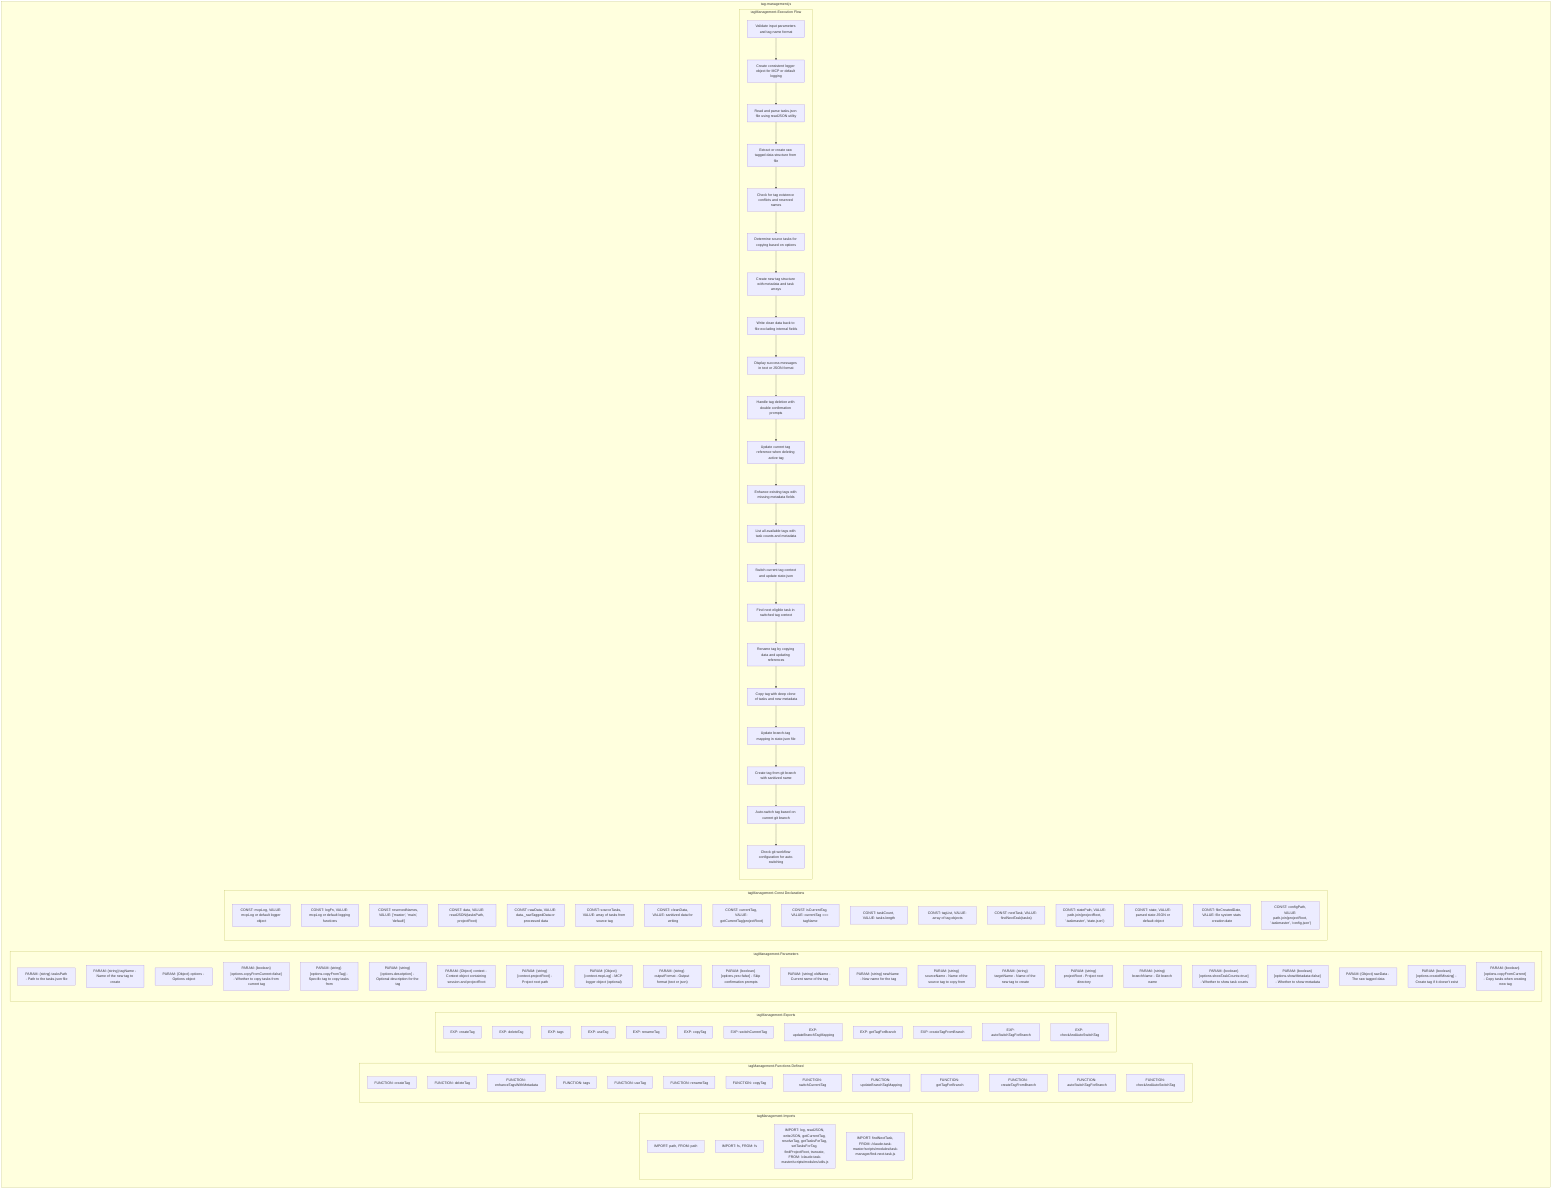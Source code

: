 flowchart TB
    subgraph tagManagement-Imports["tagManagement-Imports"]
        I1["IMPORT: path, FROM: path"]
        I2["IMPORT: fs, FROM: fs"]
        I7["IMPORT: log, readJSON, writeJSON, getCurrentTag, resolveTag, getTasksForTag, setTasksForTag, findProjectRoot, truncate, FROM: /claude-task-master/scripts/modules/utils.js"]
        I9["IMPORT: findNextTask, FROM: /claude-task-master/scripts/modules/task-manager/find-next-task.js"]
    end
    subgraph tagManagement-FunctionsDefined["tagManagement-Functions Defined"]
        FU1["FUNCTION: createTag"]
        FU2["FUNCTION: deleteTag"]
        FU3["FUNCTION: enhanceTagsWithMetadata"]
        FU4["FUNCTION: tags"]
        FU5["FUNCTION: useTag"]
        FU6["FUNCTION: renameTag"]
        FU7["FUNCTION: copyTag"]
        FU8["FUNCTION: switchCurrentTag"]
        FU9["FUNCTION: updateBranchTagMapping"]
        FU10["FUNCTION: getTagForBranch"]
        FU11["FUNCTION: createTagFromBranch"]
        FU12["FUNCTION: autoSwitchTagForBranch"]
        FU13["FUNCTION: checkAndAutoSwitchTag"]
    end
    subgraph tagManagement-Exports["tagManagement-Exports"]
        E1["EXP: createTag"]
        E2["EXP: deleteTag"]
        E3["EXP: tags"]
        E4["EXP: useTag"]
        E5["EXP: renameTag"]
        E6["EXP: copyTag"]
        E7["EXP: switchCurrentTag"]
        E8["EXP: updateBranchTagMapping"]
        E9["EXP: getTagForBranch"]
        E10["EXP: createTagFromBranch"]
        E11["EXP: autoSwitchTagForBranch"]
        E12["EXP: checkAndAutoSwitchTag"]
    end
    subgraph tagManagement-Parameters["tagManagement-Parameters"]
        P1["PARAM: {string} tasksPath - Path to the tasks.json file"]
        P2["PARAM: {string} tagName - Name of the new tag to create"]
        P3["PARAM: {Object} options - Options object"]
        P4["PARAM: {boolean} [options.copyFromCurrent=false] - Whether to copy tasks from current tag"]
        P5["PARAM: {string} [options.copyFromTag] - Specific tag to copy tasks from"]
        P6["PARAM: {string} [options.description] - Optional description for the tag"]
        P7["PARAM: {Object} context - Context object containing session and projectRoot"]
        P8["PARAM: {string} [context.projectRoot] - Project root path"]
        P9["PARAM: {Object} [context.mcpLog] - MCP logger object (optional)"]
        P10["PARAM: {string} outputFormat - Output format (text or json)"]
        P11["PARAM: {boolean} [options.yes=false] - Skip confirmation prompts"]
        P12["PARAM: {string} oldName - Current name of the tag"]
        P13["PARAM: {string} newName - New name for the tag"]
        P14["PARAM: {string} sourceName - Name of the source tag to copy from"]
        P15["PARAM: {string} targetName - Name of the new tag to create"]
        P16["PARAM: {string} projectRoot - Project root directory"]
        P17["PARAM: {string} branchName - Git branch name"]
        P18["PARAM: {boolean} [options.showTaskCounts=true] - Whether to show task counts"]
        P19["PARAM: {boolean} [options.showMetadata=false] - Whether to show metadata"]
        P20["PARAM: {Object} rawData - The raw tagged data"]
        P21["PARAM: {boolean} [options.createIfMissing] - Create tag if it doesn't exist"]
        P22["PARAM: {boolean} [options.copyFromCurrent] - Copy tasks when creating new tag"]
    end
    subgraph tagManagement-Constants["tagManagement-Const Declarations"]
        C1["CONST: mcpLog, VALUE: mcpLog or default logger object"]
        C2["CONST: logFn, VALUE: mcpLog or default logging functions"]
        C3["CONST: reservedNames, VALUE: ['master', 'main', 'default']"]
        C4["CONST: data, VALUE: readJSON(tasksPath, projectRoot)"]
        C5["CONST: rawData, VALUE: data._rawTaggedData or processed data"]
        C6["CONST: sourceTasks, VALUE: array of tasks from source tag"]
        C7["CONST: cleanData, VALUE: sanitized data for writing"]
        C8["CONST: currentTag, VALUE: getCurrentTag(projectRoot)"]
        C9["CONST: isCurrentTag, VALUE: currentTag === tagName"]
        C10["CONST: taskCount, VALUE: tasks.length"]
        C11["CONST: tagList, VALUE: array of tag objects"]
        C12["CONST: nextTask, VALUE: findNextTask(tasks)"]
        C13["CONST: statePath, VALUE: path.join(projectRoot, '.taskmaster', 'state.json')"]
        C14["CONST: state, VALUE: parsed state JSON or default object"]
        C15["CONST: fileCreatedDate, VALUE: file system stats creation date"]
        C16["CONST: configPath, VALUE: path.join(projectRoot, '.taskmaster', 'config.json')"]
    end
    subgraph tagManagement-ExecutionFlow["tagManagement-Execution Flow"]
        FL1["Validate input parameters and tag name format"]
        FL2["Create consistent logger object for MCP or default logging"]
        FL3["Read and parse tasks.json file using readJSON utility"]
        FL4["Extract or create raw tagged data structure from file"]
        FL5["Check for tag existence conflicts and reserved names"]
        FL6["Determine source tasks for copying based on options"]
        FL7["Create new tag structure with metadata and task arrays"]
        FL8["Write clean data back to file excluding internal fields"]
        FL9["Display success messages in text or JSON format"]
        FL10["Handle tag deletion with double confirmation prompts"]
        FL11["Update current tag reference when deleting active tag"]
        FL12["Enhance existing tags with missing metadata fields"]
        FL13["List all available tags with task counts and metadata"]
        FL14["Switch current tag context and update state.json"]
        FL15["Find next eligible task in switched tag context"]
        FL16["Rename tag by copying data and updating references"]
        FL17["Copy tag with deep clone of tasks and new metadata"]
        FL18["Update branch-tag mapping in state.json file"]
        FL19["Create tag from git branch with sanitized name"]
        FL20["Auto-switch tag based on current git branch"]
        FL21["Check git workflow configuration for auto-switching"]
    end
    subgraph tagManagement["tag-management.js"]
        tagManagement-Imports
        tagManagement-FunctionsDefined
        tagManagement-Exports
        tagManagement-Parameters
        tagManagement-Constants
        tagManagement-ExecutionFlow
    end
    FL1 --> FL2
    FL2 --> FL3
    FL3 --> FL4
    FL4 --> FL5
    FL5 --> FL6
    FL6 --> FL7
    FL7 --> FL8
    FL8 --> FL9
    FL9 --> FL10
    FL10 --> FL11
    FL11 --> FL12
    FL12 --> FL13
    FL13 --> FL14
    FL14 --> FL15
    FL15 --> FL16
    FL16 --> FL17
    FL17 --> FL18
    FL18 --> FL19
    FL19 --> FL20
    FL20 --> FL21